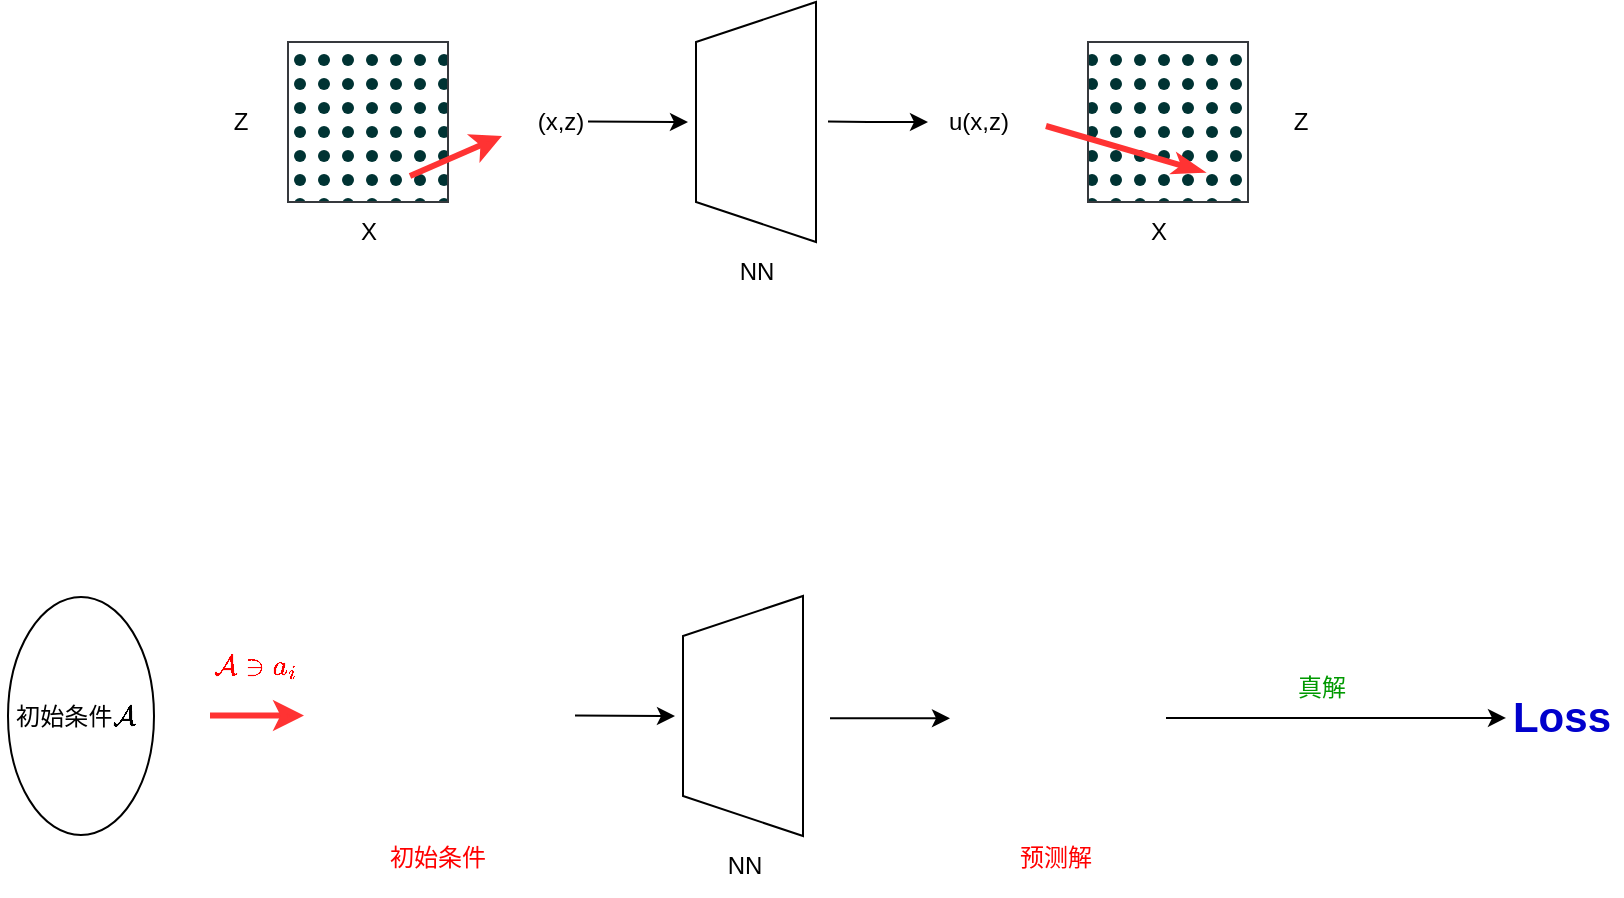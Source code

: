 <mxfile version="20.7.4" type="github">
  <diagram id="mtF8r5vX6y_wecotg6oS" name="第 1 页">
    <mxGraphModel dx="1845" dy="473" grid="0" gridSize="10" guides="1" tooltips="1" connect="1" arrows="1" fold="1" page="1" pageScale="1" pageWidth="827" pageHeight="1169" math="1" shadow="0">
      <root>
        <mxCell id="0" />
        <mxCell id="1" parent="0" />
        <mxCell id="HnmcaV7XHfnCeX0lOZAR-5" value="Z" style="text;html=1;align=center;verticalAlign=middle;resizable=0;points=[];autosize=1;strokeColor=none;fillColor=none;" parent="1" vertex="1">
          <mxGeometry x="83" y="187" width="25" height="26" as="geometry" />
        </mxCell>
        <mxCell id="HnmcaV7XHfnCeX0lOZAR-6" value="X" style="text;html=1;align=center;verticalAlign=middle;resizable=0;points=[];autosize=1;strokeColor=none;fillColor=none;" parent="1" vertex="1">
          <mxGeometry x="145" y="240" width="30" height="30" as="geometry" />
        </mxCell>
        <mxCell id="HnmcaV7XHfnCeX0lOZAR-7" value="" style="rounded=0;whiteSpace=wrap;html=1;fillStyle=dots;fillColor=#003333;strokeColor=#36393d;" parent="1" vertex="1">
          <mxGeometry x="120" y="160" width="80" height="80" as="geometry" />
        </mxCell>
        <mxCell id="HnmcaV7XHfnCeX0lOZAR-9" value="(x,z)" style="text;html=1;align=center;verticalAlign=middle;resizable=0;points=[];autosize=1;strokeColor=none;fillColor=none;" parent="1" vertex="1">
          <mxGeometry x="235" y="187" width="41" height="26" as="geometry" />
        </mxCell>
        <mxCell id="HnmcaV7XHfnCeX0lOZAR-10" value="" style="endArrow=classic;html=1;rounded=0;" parent="1" edge="1">
          <mxGeometry width="50" height="50" relative="1" as="geometry">
            <mxPoint x="270" y="199.76" as="sourcePoint" />
            <mxPoint x="320" y="200.05" as="targetPoint" />
          </mxGeometry>
        </mxCell>
        <mxCell id="HnmcaV7XHfnCeX0lOZAR-11" value="" style="shape=trapezoid;perimeter=trapezoidPerimeter;whiteSpace=wrap;html=1;fixedSize=1;rotation=-90;" parent="1" vertex="1">
          <mxGeometry x="294" y="170" width="120" height="60" as="geometry" />
        </mxCell>
        <mxCell id="HnmcaV7XHfnCeX0lOZAR-12" value="NN" style="text;html=1;align=center;verticalAlign=middle;resizable=0;points=[];autosize=1;strokeColor=none;fillColor=none;" parent="1" vertex="1">
          <mxGeometry x="334" y="260" width="40" height="30" as="geometry" />
        </mxCell>
        <mxCell id="HnmcaV7XHfnCeX0lOZAR-13" value="" style="endArrow=classic;html=1;rounded=0;" parent="1" edge="1">
          <mxGeometry width="50" height="50" relative="1" as="geometry">
            <mxPoint x="390" y="199.76" as="sourcePoint" />
            <mxPoint x="440" y="200" as="targetPoint" />
            <Array as="points">
              <mxPoint x="410" y="200" />
            </Array>
          </mxGeometry>
        </mxCell>
        <mxCell id="HnmcaV7XHfnCeX0lOZAR-19" value="Z" style="text;html=1;align=center;verticalAlign=middle;resizable=0;points=[];autosize=1;strokeColor=none;fillColor=none;" parent="1" vertex="1">
          <mxGeometry x="613" y="187" width="25" height="26" as="geometry" />
        </mxCell>
        <mxCell id="HnmcaV7XHfnCeX0lOZAR-20" value="X" style="text;html=1;align=center;verticalAlign=middle;resizable=0;points=[];autosize=1;strokeColor=none;fillColor=none;" parent="1" vertex="1">
          <mxGeometry x="540" y="240" width="30" height="30" as="geometry" />
        </mxCell>
        <mxCell id="HnmcaV7XHfnCeX0lOZAR-23" value="u(x,z)" style="text;html=1;align=center;verticalAlign=middle;resizable=0;points=[];autosize=1;strokeColor=none;fillColor=none;" parent="1" vertex="1">
          <mxGeometry x="441" y="187" width="48" height="26" as="geometry" />
        </mxCell>
        <mxCell id="HnmcaV7XHfnCeX0lOZAR-25" value="" style="endArrow=classic;html=1;rounded=0;fillColor=#cce5ff;strokeColor=#FF3333;strokeWidth=3;startArrow=none;startFill=0;" parent="1" edge="1">
          <mxGeometry width="50" height="50" relative="1" as="geometry">
            <mxPoint x="181" y="227" as="sourcePoint" />
            <mxPoint x="227" y="207" as="targetPoint" />
          </mxGeometry>
        </mxCell>
        <mxCell id="HnmcaV7XHfnCeX0lOZAR-27" value="" style="rounded=0;whiteSpace=wrap;html=1;fillStyle=dots;fillColor=#003333;strokeColor=#36393d;" parent="1" vertex="1">
          <mxGeometry x="520" y="160" width="80" height="80" as="geometry" />
        </mxCell>
        <mxCell id="HnmcaV7XHfnCeX0lOZAR-24" value="" style="endArrow=classicThin;html=1;rounded=0;endFill=1;startArrow=none;startFill=0;strokeWidth=3;fillColor=#ffff88;strokeColor=#FF3333;" parent="1" edge="1">
          <mxGeometry width="50" height="50" relative="1" as="geometry">
            <mxPoint x="499" y="202" as="sourcePoint" />
            <mxPoint x="578" y="225" as="targetPoint" />
          </mxGeometry>
        </mxCell>
        <mxCell id="CYLuZ5sXQ9rnP_4W3w2o-5" value="" style="endArrow=classic;html=1;rounded=0;" parent="1" edge="1">
          <mxGeometry width="50" height="50" relative="1" as="geometry">
            <mxPoint x="263.5" y="496.76" as="sourcePoint" />
            <mxPoint x="313.5" y="497.05" as="targetPoint" />
          </mxGeometry>
        </mxCell>
        <mxCell id="CYLuZ5sXQ9rnP_4W3w2o-6" value="" style="shape=trapezoid;perimeter=trapezoidPerimeter;whiteSpace=wrap;html=1;fixedSize=1;rotation=-90;" parent="1" vertex="1">
          <mxGeometry x="287.5" y="467" width="120" height="60" as="geometry" />
        </mxCell>
        <mxCell id="CYLuZ5sXQ9rnP_4W3w2o-7" value="NN" style="text;html=1;align=center;verticalAlign=middle;resizable=0;points=[];autosize=1;strokeColor=none;fillColor=none;" parent="1" vertex="1">
          <mxGeometry x="327.5" y="557" width="40" height="30" as="geometry" />
        </mxCell>
        <mxCell id="CYLuZ5sXQ9rnP_4W3w2o-12" value="" style="endArrow=classic;html=1;rounded=0;fillColor=#cce5ff;strokeColor=#FF3333;strokeWidth=3;startArrow=none;startFill=0;" parent="1" edge="1">
          <mxGeometry width="50" height="50" relative="1" as="geometry">
            <mxPoint x="81" y="496.76" as="sourcePoint" />
            <mxPoint x="128" y="496.76" as="targetPoint" />
          </mxGeometry>
        </mxCell>
        <mxCell id="CYLuZ5sXQ9rnP_4W3w2o-15" value="" style="ellipse;whiteSpace=wrap;html=1;" parent="1" vertex="1">
          <mxGeometry x="-20" y="437.5" width="73" height="119" as="geometry" />
        </mxCell>
        <mxCell id="CYLuZ5sXQ9rnP_4W3w2o-16" value="$$初始条件\mathcal{A}$$" style="text;html=1;strokeColor=none;fillColor=none;align=center;verticalAlign=middle;whiteSpace=wrap;rounded=0;" parent="1" vertex="1">
          <mxGeometry x="-16" y="482" width="60" height="30" as="geometry" />
        </mxCell>
        <mxCell id="CYLuZ5sXQ9rnP_4W3w2o-17" value="&lt;font color=&quot;#ff0000&quot;&gt;$$\mathcal{A} \ni \mathcal{a}_{i}$$&lt;/font&gt;" style="text;html=1;strokeColor=none;fillColor=none;align=center;verticalAlign=middle;whiteSpace=wrap;rounded=0;" parent="1" vertex="1">
          <mxGeometry x="74" y="457" width="60" height="30" as="geometry" />
        </mxCell>
        <mxCell id="CYLuZ5sXQ9rnP_4W3w2o-18" value="&lt;font color=&quot;#009900&quot;&gt;真解&lt;/font&gt;" style="text;html=1;strokeColor=none;fillColor=none;align=center;verticalAlign=middle;whiteSpace=wrap;rounded=0;" parent="1" vertex="1">
          <mxGeometry x="607.29" y="468" width="60" height="30" as="geometry" />
        </mxCell>
        <mxCell id="Idqri4O3sLvb5ihS9ixC-1" value="&lt;b&gt;&lt;font color=&quot;#0000cc&quot; style=&quot;font-size: 21px;&quot;&gt;Loss&lt;/font&gt;&lt;/b&gt;" style="text;html=1;strokeColor=none;fillColor=none;align=center;verticalAlign=middle;whiteSpace=wrap;rounded=0;" vertex="1" parent="1">
          <mxGeometry x="727" y="482" width="60" height="30" as="geometry" />
        </mxCell>
        <mxCell id="Idqri4O3sLvb5ihS9ixC-2" value="" style="shape=image;verticalLabelPosition=bottom;labelBackgroundColor=default;verticalAlign=top;aspect=fixed;imageAspect=0;image=https://fastly.jsdelivr.net/gh/5huanghuai/Image@main/image/1672112275548init.png;" vertex="1" parent="1">
          <mxGeometry x="149" y="451.25" width="91.69" height="91.51" as="geometry" />
        </mxCell>
        <mxCell id="Idqri4O3sLvb5ihS9ixC-4" value="" style="endArrow=classic;html=1;rounded=0;" edge="1" parent="1">
          <mxGeometry width="50" height="50" relative="1" as="geometry">
            <mxPoint x="391" y="498.15" as="sourcePoint" />
            <mxPoint x="451" y="498.15" as="targetPoint" />
          </mxGeometry>
        </mxCell>
        <mxCell id="Idqri4O3sLvb5ihS9ixC-5" value="" style="shape=image;verticalLabelPosition=bottom;labelBackgroundColor=default;verticalAlign=top;aspect=fixed;imageAspect=0;image=https://fastly.jsdelivr.net/gh/5huanghuai/Image@main/image/1672112404646pred.png;" vertex="1" parent="1">
          <mxGeometry x="460" y="454.01" width="88.91" height="88.75" as="geometry" />
        </mxCell>
        <mxCell id="Idqri4O3sLvb5ihS9ixC-6" value="&lt;font color=&quot;#ff0000&quot;&gt;预测解&lt;/font&gt;" style="text;html=1;strokeColor=none;fillColor=none;align=center;verticalAlign=middle;whiteSpace=wrap;rounded=0;" vertex="1" parent="1">
          <mxGeometry x="474.46" y="553" width="60" height="30" as="geometry" />
        </mxCell>
        <mxCell id="Idqri4O3sLvb5ihS9ixC-7" value="" style="shape=image;verticalLabelPosition=bottom;labelBackgroundColor=default;verticalAlign=top;aspect=fixed;imageAspect=0;image=https://fastly.jsdelivr.net/gh/5huanghuai/Image@main/image/1672112478708label.png;" vertex="1" parent="1">
          <mxGeometry x="593" y="381" width="88.58" height="88.75" as="geometry" />
        </mxCell>
        <mxCell id="Idqri4O3sLvb5ihS9ixC-8" value="" style="endArrow=classic;html=1;rounded=0;" edge="1" parent="1">
          <mxGeometry width="50" height="50" relative="1" as="geometry">
            <mxPoint x="559" y="497.97" as="sourcePoint" />
            <mxPoint x="729" y="497.97" as="targetPoint" />
          </mxGeometry>
        </mxCell>
        <mxCell id="Idqri4O3sLvb5ihS9ixC-9" value="&lt;font color=&quot;#ff0000&quot;&gt;初始条件&lt;/font&gt;" style="text;html=1;strokeColor=none;fillColor=none;align=center;verticalAlign=middle;whiteSpace=wrap;rounded=0;" vertex="1" parent="1">
          <mxGeometry x="164.85" y="553" width="60" height="30" as="geometry" />
        </mxCell>
      </root>
    </mxGraphModel>
  </diagram>
</mxfile>
